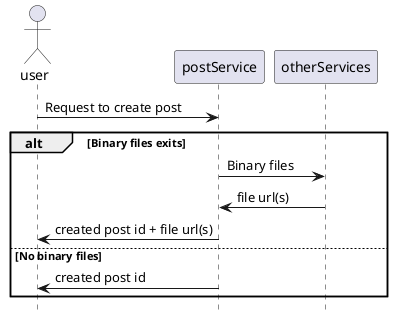 @startuml create_post
hide footbox

actor user

participant postService
participant otherServices

user -> postService : Request to create post
alt Binary files exits
postService -> otherServices: Binary files
otherServices -> postService: file url(s)
postService -> user: created post id + file url(s)
else No binary files
postService -> user: created post id
end
@enduml